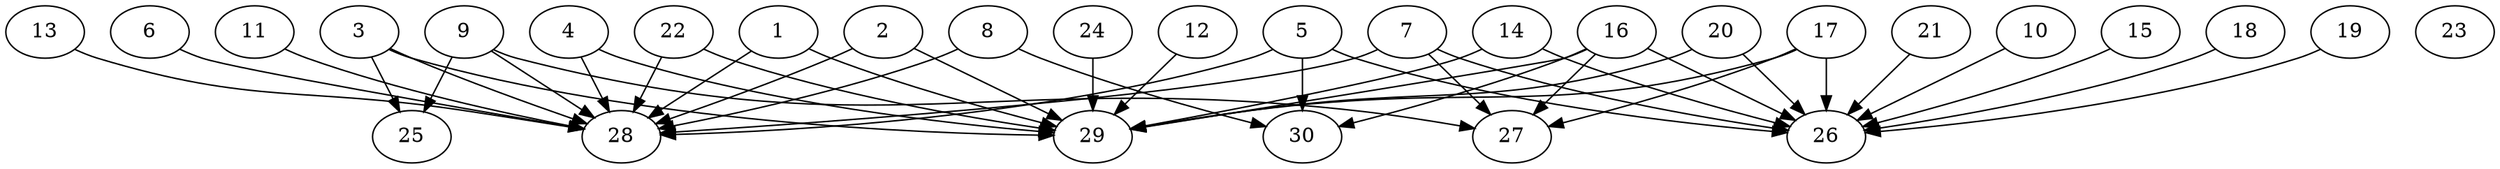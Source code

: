 // DAG automatically generated by daggen at Thu Oct  3 14:04:18 2019
// ./daggen --dot -n 30 --ccr 0.3 --fat 0.9 --regular 0.7 --density 0.5 --mindata 5242880 --maxdata 52428800 
digraph G {
  1 [size="99041280", alpha="0.20", expect_size="29712384"] 
  1 -> 28 [size ="29712384"]
  1 -> 29 [size ="29712384"]
  2 [size="158764373", alpha="0.08", expect_size="47629312"] 
  2 -> 28 [size ="47629312"]
  2 -> 29 [size ="47629312"]
  3 [size="69799253", alpha="0.18", expect_size="20939776"] 
  3 -> 25 [size ="20939776"]
  3 -> 28 [size ="20939776"]
  3 -> 29 [size ="20939776"]
  4 [size="19346773", alpha="0.20", expect_size="5804032"] 
  4 -> 28 [size ="5804032"]
  4 -> 29 [size ="5804032"]
  5 [size="133181440", alpha="0.01", expect_size="39954432"] 
  5 -> 26 [size ="39954432"]
  5 -> 28 [size ="39954432"]
  5 -> 30 [size ="39954432"]
  6 [size="165686613", alpha="0.03", expect_size="49705984"] 
  6 -> 28 [size ="49705984"]
  7 [size="148831573", alpha="0.11", expect_size="44649472"] 
  7 -> 26 [size ="44649472"]
  7 -> 27 [size ="44649472"]
  7 -> 28 [size ="44649472"]
  8 [size="96314027", alpha="0.01", expect_size="28894208"] 
  8 -> 28 [size ="28894208"]
  8 -> 30 [size ="28894208"]
  9 [size="91702613", alpha="0.00", expect_size="27510784"] 
  9 -> 25 [size ="27510784"]
  9 -> 27 [size ="27510784"]
  9 -> 28 [size ="27510784"]
  10 [size="28040533", alpha="0.16", expect_size="8412160"] 
  10 -> 26 [size ="8412160"]
  11 [size="26866347", alpha="0.16", expect_size="8059904"] 
  11 -> 28 [size ="8059904"]
  12 [size="24934400", alpha="0.03", expect_size="7480320"] 
  12 -> 29 [size ="7480320"]
  13 [size="91371520", alpha="0.12", expect_size="27411456"] 
  13 -> 28 [size ="27411456"]
  14 [size="72342187", alpha="0.19", expect_size="21702656"] 
  14 -> 26 [size ="21702656"]
  14 -> 29 [size ="21702656"]
  15 [size="70717440", alpha="0.00", expect_size="21215232"] 
  15 -> 26 [size ="21215232"]
  16 [size="81172480", alpha="0.13", expect_size="24351744"] 
  16 -> 26 [size ="24351744"]
  16 -> 27 [size ="24351744"]
  16 -> 29 [size ="24351744"]
  16 -> 30 [size ="24351744"]
  17 [size="107717973", alpha="0.15", expect_size="32315392"] 
  17 -> 26 [size ="32315392"]
  17 -> 27 [size ="32315392"]
  17 -> 29 [size ="32315392"]
  18 [size="35177813", alpha="0.05", expect_size="10553344"] 
  18 -> 26 [size ="10553344"]
  19 [size="46718293", alpha="0.15", expect_size="14015488"] 
  19 -> 26 [size ="14015488"]
  20 [size="48237227", alpha="0.16", expect_size="14471168"] 
  20 -> 26 [size ="14471168"]
  20 -> 29 [size ="14471168"]
  21 [size="17950720", alpha="0.08", expect_size="5385216"] 
  21 -> 26 [size ="5385216"]
  22 [size="144025600", alpha="0.17", expect_size="43207680"] 
  22 -> 28 [size ="43207680"]
  22 -> 29 [size ="43207680"]
  23 [size="164188160", alpha="0.13", expect_size="49256448"] 
  24 [size="101372587", alpha="0.10", expect_size="30411776"] 
  24 -> 29 [size ="30411776"]
  25 [size="94050987", alpha="0.01", expect_size="28215296"] 
  26 [size="96979627", alpha="0.11", expect_size="29093888"] 
  27 [size="45032107", alpha="0.18", expect_size="13509632"] 
  28 [size="166109867", alpha="0.15", expect_size="49832960"] 
  29 [size="44817067", alpha="0.01", expect_size="13445120"] 
  30 [size="161290240", alpha="0.08", expect_size="48387072"] 
}

